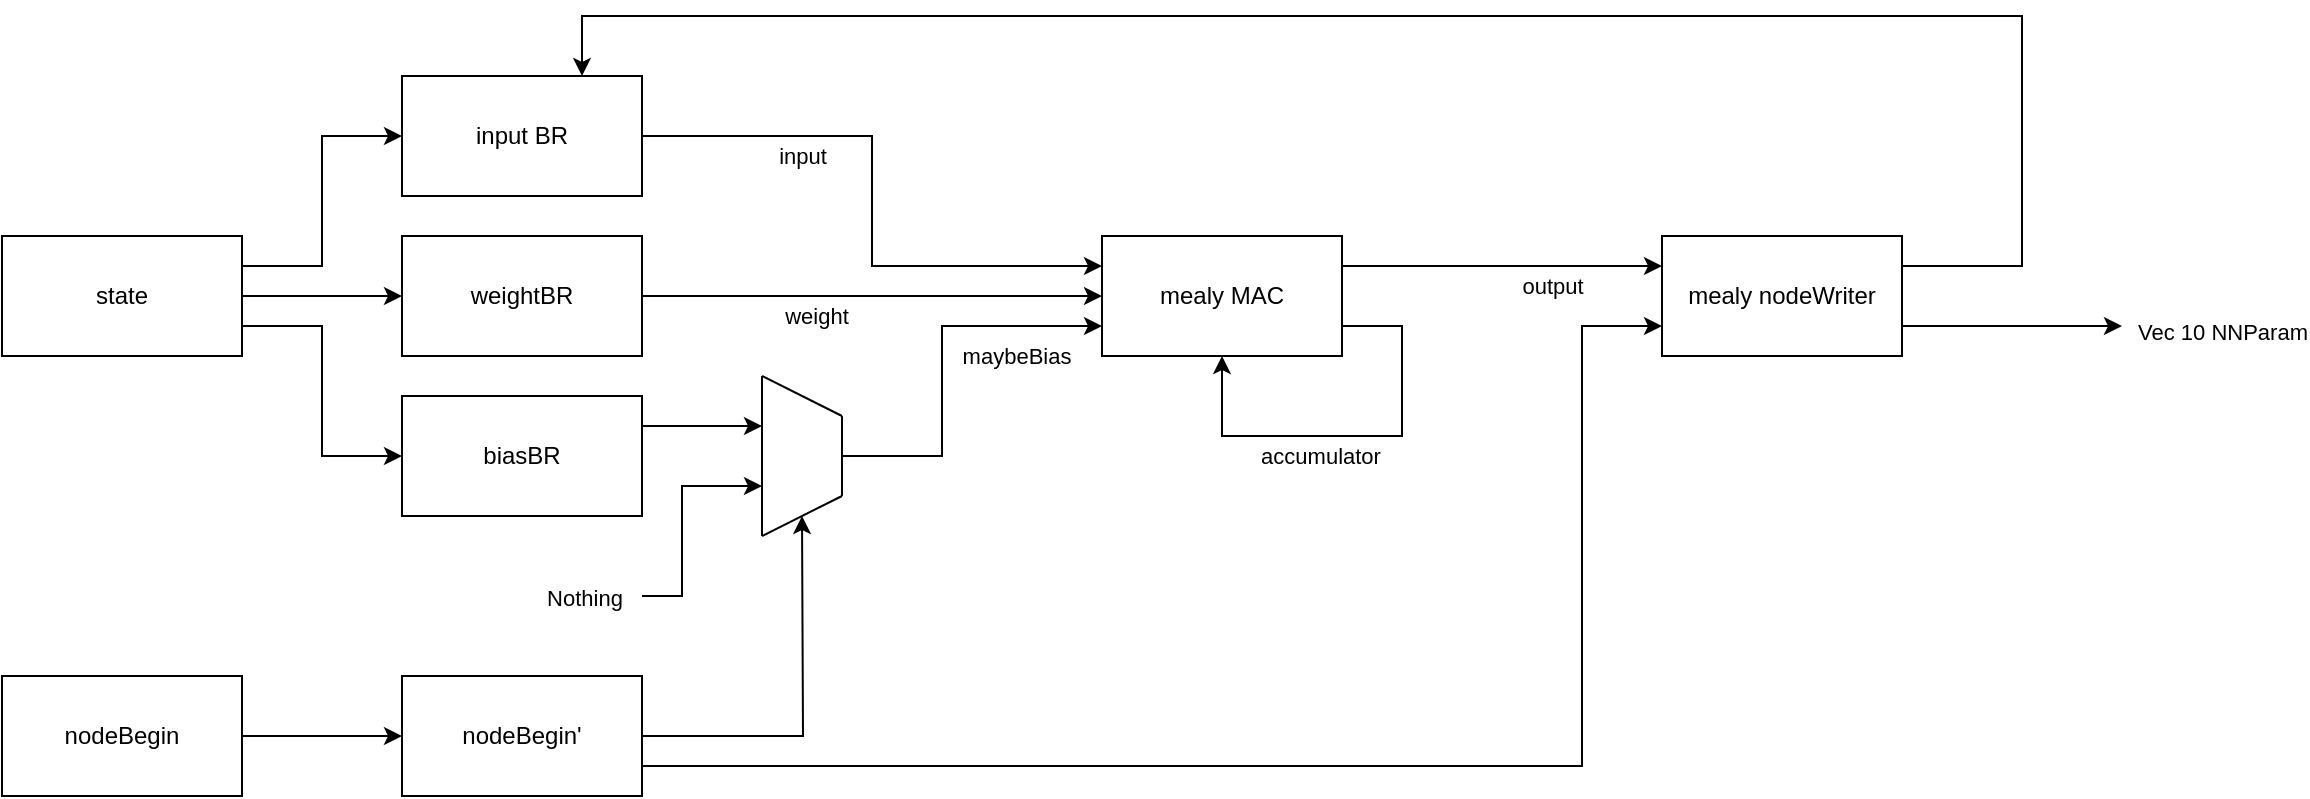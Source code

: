 <mxfile>
    <diagram id="71ZRyCAppLQEASLz2mQb" name="Page-1">
        <mxGraphModel dx="1750" dy="774" grid="1" gridSize="10" guides="1" tooltips="1" connect="1" arrows="1" fold="1" page="1" pageScale="1" pageWidth="850" pageHeight="1100" math="0" shadow="0">
            <root>
                <mxCell id="0"/>
                <mxCell id="1" parent="0"/>
                <mxCell id="9" style="edgeStyle=orthogonalEdgeStyle;rounded=0;html=1;exitX=1;exitY=0.25;exitDx=0;exitDy=0;entryX=0;entryY=0.5;entryDx=0;entryDy=0;" parent="1" source="2" target="8" edge="1">
                    <mxGeometry relative="1" as="geometry"/>
                </mxCell>
                <mxCell id="11" style="edgeStyle=orthogonalEdgeStyle;rounded=0;html=1;exitX=1;exitY=0.75;exitDx=0;exitDy=0;entryX=0;entryY=0.5;entryDx=0;entryDy=0;" parent="1" source="2" target="6" edge="1">
                    <mxGeometry relative="1" as="geometry"/>
                </mxCell>
                <mxCell id="12" style="edgeStyle=orthogonalEdgeStyle;rounded=0;html=1;exitX=1;exitY=0.5;exitDx=0;exitDy=0;" parent="1" source="2" target="4" edge="1">
                    <mxGeometry relative="1" as="geometry"/>
                </mxCell>
                <mxCell id="2" value="state" style="rounded=0;whiteSpace=wrap;html=1;" parent="1" vertex="1">
                    <mxGeometry x="120" y="120" width="120" height="60" as="geometry"/>
                </mxCell>
                <mxCell id="15" style="edgeStyle=orthogonalEdgeStyle;rounded=0;html=1;" parent="1" source="3" target="14" edge="1">
                    <mxGeometry relative="1" as="geometry"/>
                </mxCell>
                <mxCell id="3" value="nodeBegin" style="rounded=0;whiteSpace=wrap;html=1;" parent="1" vertex="1">
                    <mxGeometry x="120" y="340" width="120" height="60" as="geometry"/>
                </mxCell>
                <mxCell id="25" style="edgeStyle=orthogonalEdgeStyle;rounded=0;html=1;" parent="1" source="4" target="23" edge="1">
                    <mxGeometry relative="1" as="geometry"/>
                </mxCell>
                <mxCell id="26" value="weight" style="edgeLabel;html=1;align=center;verticalAlign=middle;resizable=0;points=[];" parent="25" vertex="1" connectable="0">
                    <mxGeometry x="-0.248" y="2" relative="1" as="geometry">
                        <mxPoint y="12" as="offset"/>
                    </mxGeometry>
                </mxCell>
                <mxCell id="4" value="weightBR" style="rounded=0;whiteSpace=wrap;html=1;" parent="1" vertex="1">
                    <mxGeometry x="320" y="120" width="120" height="60" as="geometry"/>
                </mxCell>
                <mxCell id="19" style="edgeStyle=orthogonalEdgeStyle;rounded=0;html=1;exitX=1;exitY=0.25;exitDx=0;exitDy=0;" parent="1" source="6" edge="1">
                    <mxGeometry relative="1" as="geometry">
                        <mxPoint x="500" y="215" as="targetPoint"/>
                    </mxGeometry>
                </mxCell>
                <mxCell id="45" style="edgeStyle=orthogonalEdgeStyle;html=1;rounded=0;" edge="1" parent="1">
                    <mxGeometry relative="1" as="geometry">
                        <mxPoint x="500" y="245" as="targetPoint"/>
                        <mxPoint x="440" y="300" as="sourcePoint"/>
                        <Array as="points">
                            <mxPoint x="460" y="300"/>
                            <mxPoint x="460" y="245"/>
                        </Array>
                    </mxGeometry>
                </mxCell>
                <mxCell id="46" value="Nothing" style="edgeLabel;html=1;align=center;verticalAlign=middle;resizable=0;points=[];" vertex="1" connectable="0" parent="45">
                    <mxGeometry x="-0.536" relative="1" as="geometry">
                        <mxPoint x="-49" y="7" as="offset"/>
                    </mxGeometry>
                </mxCell>
                <mxCell id="6" value="biasBR" style="rounded=0;whiteSpace=wrap;html=1;" parent="1" vertex="1">
                    <mxGeometry x="320" y="200" width="120" height="60" as="geometry"/>
                </mxCell>
                <mxCell id="24" style="edgeStyle=orthogonalEdgeStyle;rounded=0;html=1;entryX=0;entryY=0.25;entryDx=0;entryDy=0;" parent="1" source="8" target="23" edge="1">
                    <mxGeometry relative="1" as="geometry"/>
                </mxCell>
                <mxCell id="27" value="input" style="edgeLabel;html=1;align=center;verticalAlign=middle;resizable=0;points=[];" parent="24" vertex="1" connectable="0">
                    <mxGeometry x="-0.397" y="-3" relative="1" as="geometry">
                        <mxPoint x="-9" y="7" as="offset"/>
                    </mxGeometry>
                </mxCell>
                <mxCell id="8" value="input BR" style="rounded=0;whiteSpace=wrap;html=1;" parent="1" vertex="1">
                    <mxGeometry x="320" y="40" width="120" height="60" as="geometry"/>
                </mxCell>
                <mxCell id="20" style="edgeStyle=orthogonalEdgeStyle;rounded=0;html=1;" parent="1" source="14" edge="1">
                    <mxGeometry relative="1" as="geometry">
                        <mxPoint x="520" y="260" as="targetPoint"/>
                    </mxGeometry>
                </mxCell>
                <mxCell id="36" style="edgeStyle=orthogonalEdgeStyle;rounded=0;html=1;exitX=1;exitY=0.75;exitDx=0;exitDy=0;entryX=0;entryY=0.75;entryDx=0;entryDy=0;" parent="1" source="14" target="33" edge="1">
                    <mxGeometry relative="1" as="geometry">
                        <mxPoint x="670" y="365" as="targetPoint"/>
                        <Array as="points">
                            <mxPoint x="910" y="385"/>
                            <mxPoint x="910" y="165"/>
                        </Array>
                    </mxGeometry>
                </mxCell>
                <mxCell id="14" value="nodeBegin'" style="rounded=0;whiteSpace=wrap;html=1;" parent="1" vertex="1">
                    <mxGeometry x="320" y="340" width="120" height="60" as="geometry"/>
                </mxCell>
                <mxCell id="21" style="edgeStyle=orthogonalEdgeStyle;rounded=0;html=1;entryX=0;entryY=0.75;entryDx=0;entryDy=0;" parent="1" target="23" edge="1">
                    <mxGeometry relative="1" as="geometry">
                        <mxPoint x="660" y="230" as="targetPoint"/>
                        <Array as="points">
                            <mxPoint x="590" y="230"/>
                            <mxPoint x="590" y="165"/>
                        </Array>
                        <mxPoint x="540" y="230" as="sourcePoint"/>
                    </mxGeometry>
                </mxCell>
                <mxCell id="22" value="maybeBias" style="edgeLabel;html=1;align=center;verticalAlign=middle;resizable=0;points=[];" parent="21" vertex="1" connectable="0">
                    <mxGeometry x="0.733" y="-3" relative="1" as="geometry">
                        <mxPoint x="-17" y="12" as="offset"/>
                    </mxGeometry>
                </mxCell>
                <mxCell id="29" style="edgeStyle=orthogonalEdgeStyle;rounded=0;html=1;exitX=1;exitY=0.75;exitDx=0;exitDy=0;entryX=0.5;entryY=1;entryDx=0;entryDy=0;" parent="1" source="23" target="23" edge="1">
                    <mxGeometry relative="1" as="geometry">
                        <mxPoint x="720" y="240" as="targetPoint"/>
                        <Array as="points">
                            <mxPoint x="820" y="165"/>
                            <mxPoint x="820" y="220"/>
                            <mxPoint x="730" y="220"/>
                        </Array>
                    </mxGeometry>
                </mxCell>
                <mxCell id="30" value="accumulator" style="edgeLabel;html=1;align=center;verticalAlign=middle;resizable=0;points=[];" parent="29" vertex="1" connectable="0">
                    <mxGeometry x="-0.074" y="-1" relative="1" as="geometry">
                        <mxPoint x="-27" y="11" as="offset"/>
                    </mxGeometry>
                </mxCell>
                <mxCell id="31" style="edgeStyle=orthogonalEdgeStyle;rounded=0;html=1;entryX=0;entryY=0.25;entryDx=0;entryDy=0;exitX=1;exitY=0.25;exitDx=0;exitDy=0;" parent="1" source="23" target="33" edge="1">
                    <mxGeometry relative="1" as="geometry">
                        <mxPoint x="910" y="150" as="targetPoint"/>
                    </mxGeometry>
                </mxCell>
                <mxCell id="32" value="output" style="edgeLabel;html=1;align=center;verticalAlign=middle;resizable=0;points=[];" parent="31" vertex="1" connectable="0">
                    <mxGeometry x="0.733" relative="1" as="geometry">
                        <mxPoint x="-34" y="10" as="offset"/>
                    </mxGeometry>
                </mxCell>
                <mxCell id="23" value="mealy MAC" style="rounded=0;whiteSpace=wrap;html=1;" parent="1" vertex="1">
                    <mxGeometry x="670" y="120" width="120" height="60" as="geometry"/>
                </mxCell>
                <mxCell id="37" style="edgeStyle=orthogonalEdgeStyle;html=1;exitX=1;exitY=0.25;exitDx=0;exitDy=0;entryX=0.75;entryY=0;entryDx=0;entryDy=0;rounded=0;" parent="1" source="33" target="8" edge="1">
                    <mxGeometry relative="1" as="geometry">
                        <Array as="points">
                            <mxPoint x="1130" y="135"/>
                            <mxPoint x="1130" y="10"/>
                            <mxPoint x="410" y="10"/>
                        </Array>
                    </mxGeometry>
                </mxCell>
                <mxCell id="47" style="edgeStyle=orthogonalEdgeStyle;rounded=0;html=1;exitX=1;exitY=0.75;exitDx=0;exitDy=0;" edge="1" parent="1" source="33">
                    <mxGeometry relative="1" as="geometry">
                        <mxPoint x="1180" y="165" as="targetPoint"/>
                    </mxGeometry>
                </mxCell>
                <mxCell id="48" value="Vec 10 NNParam" style="edgeLabel;html=1;align=center;verticalAlign=middle;resizable=0;points=[];" vertex="1" connectable="0" parent="47">
                    <mxGeometry x="0.727" y="-3" relative="1" as="geometry">
                        <mxPoint x="65" as="offset"/>
                    </mxGeometry>
                </mxCell>
                <mxCell id="33" value="mealy nodeWriter" style="rounded=0;whiteSpace=wrap;html=1;" parent="1" vertex="1">
                    <mxGeometry x="950" y="120" width="120" height="60" as="geometry"/>
                </mxCell>
                <mxCell id="43" value="" style="group" parent="1" vertex="1" connectable="0">
                    <mxGeometry x="500" y="190" width="40" height="80" as="geometry"/>
                </mxCell>
                <mxCell id="39" value="" style="endArrow=none;html=1;rounded=0;" parent="43" edge="1">
                    <mxGeometry width="50" height="50" relative="1" as="geometry">
                        <mxPoint y="80" as="sourcePoint"/>
                        <mxPoint as="targetPoint"/>
                    </mxGeometry>
                </mxCell>
                <mxCell id="40" value="" style="endArrow=none;html=1;rounded=0;" parent="43" edge="1">
                    <mxGeometry width="50" height="50" relative="1" as="geometry">
                        <mxPoint y="80" as="sourcePoint"/>
                        <mxPoint x="40" y="60" as="targetPoint"/>
                    </mxGeometry>
                </mxCell>
                <mxCell id="41" value="" style="endArrow=none;html=1;rounded=0;" parent="43" edge="1">
                    <mxGeometry width="50" height="50" relative="1" as="geometry">
                        <mxPoint x="40" y="20" as="sourcePoint"/>
                        <mxPoint as="targetPoint"/>
                    </mxGeometry>
                </mxCell>
                <mxCell id="42" value="" style="endArrow=none;html=1;rounded=0;" parent="43" edge="1">
                    <mxGeometry width="50" height="50" relative="1" as="geometry">
                        <mxPoint x="40" y="60" as="sourcePoint"/>
                        <mxPoint x="40" y="20" as="targetPoint"/>
                    </mxGeometry>
                </mxCell>
            </root>
        </mxGraphModel>
    </diagram>
</mxfile>
